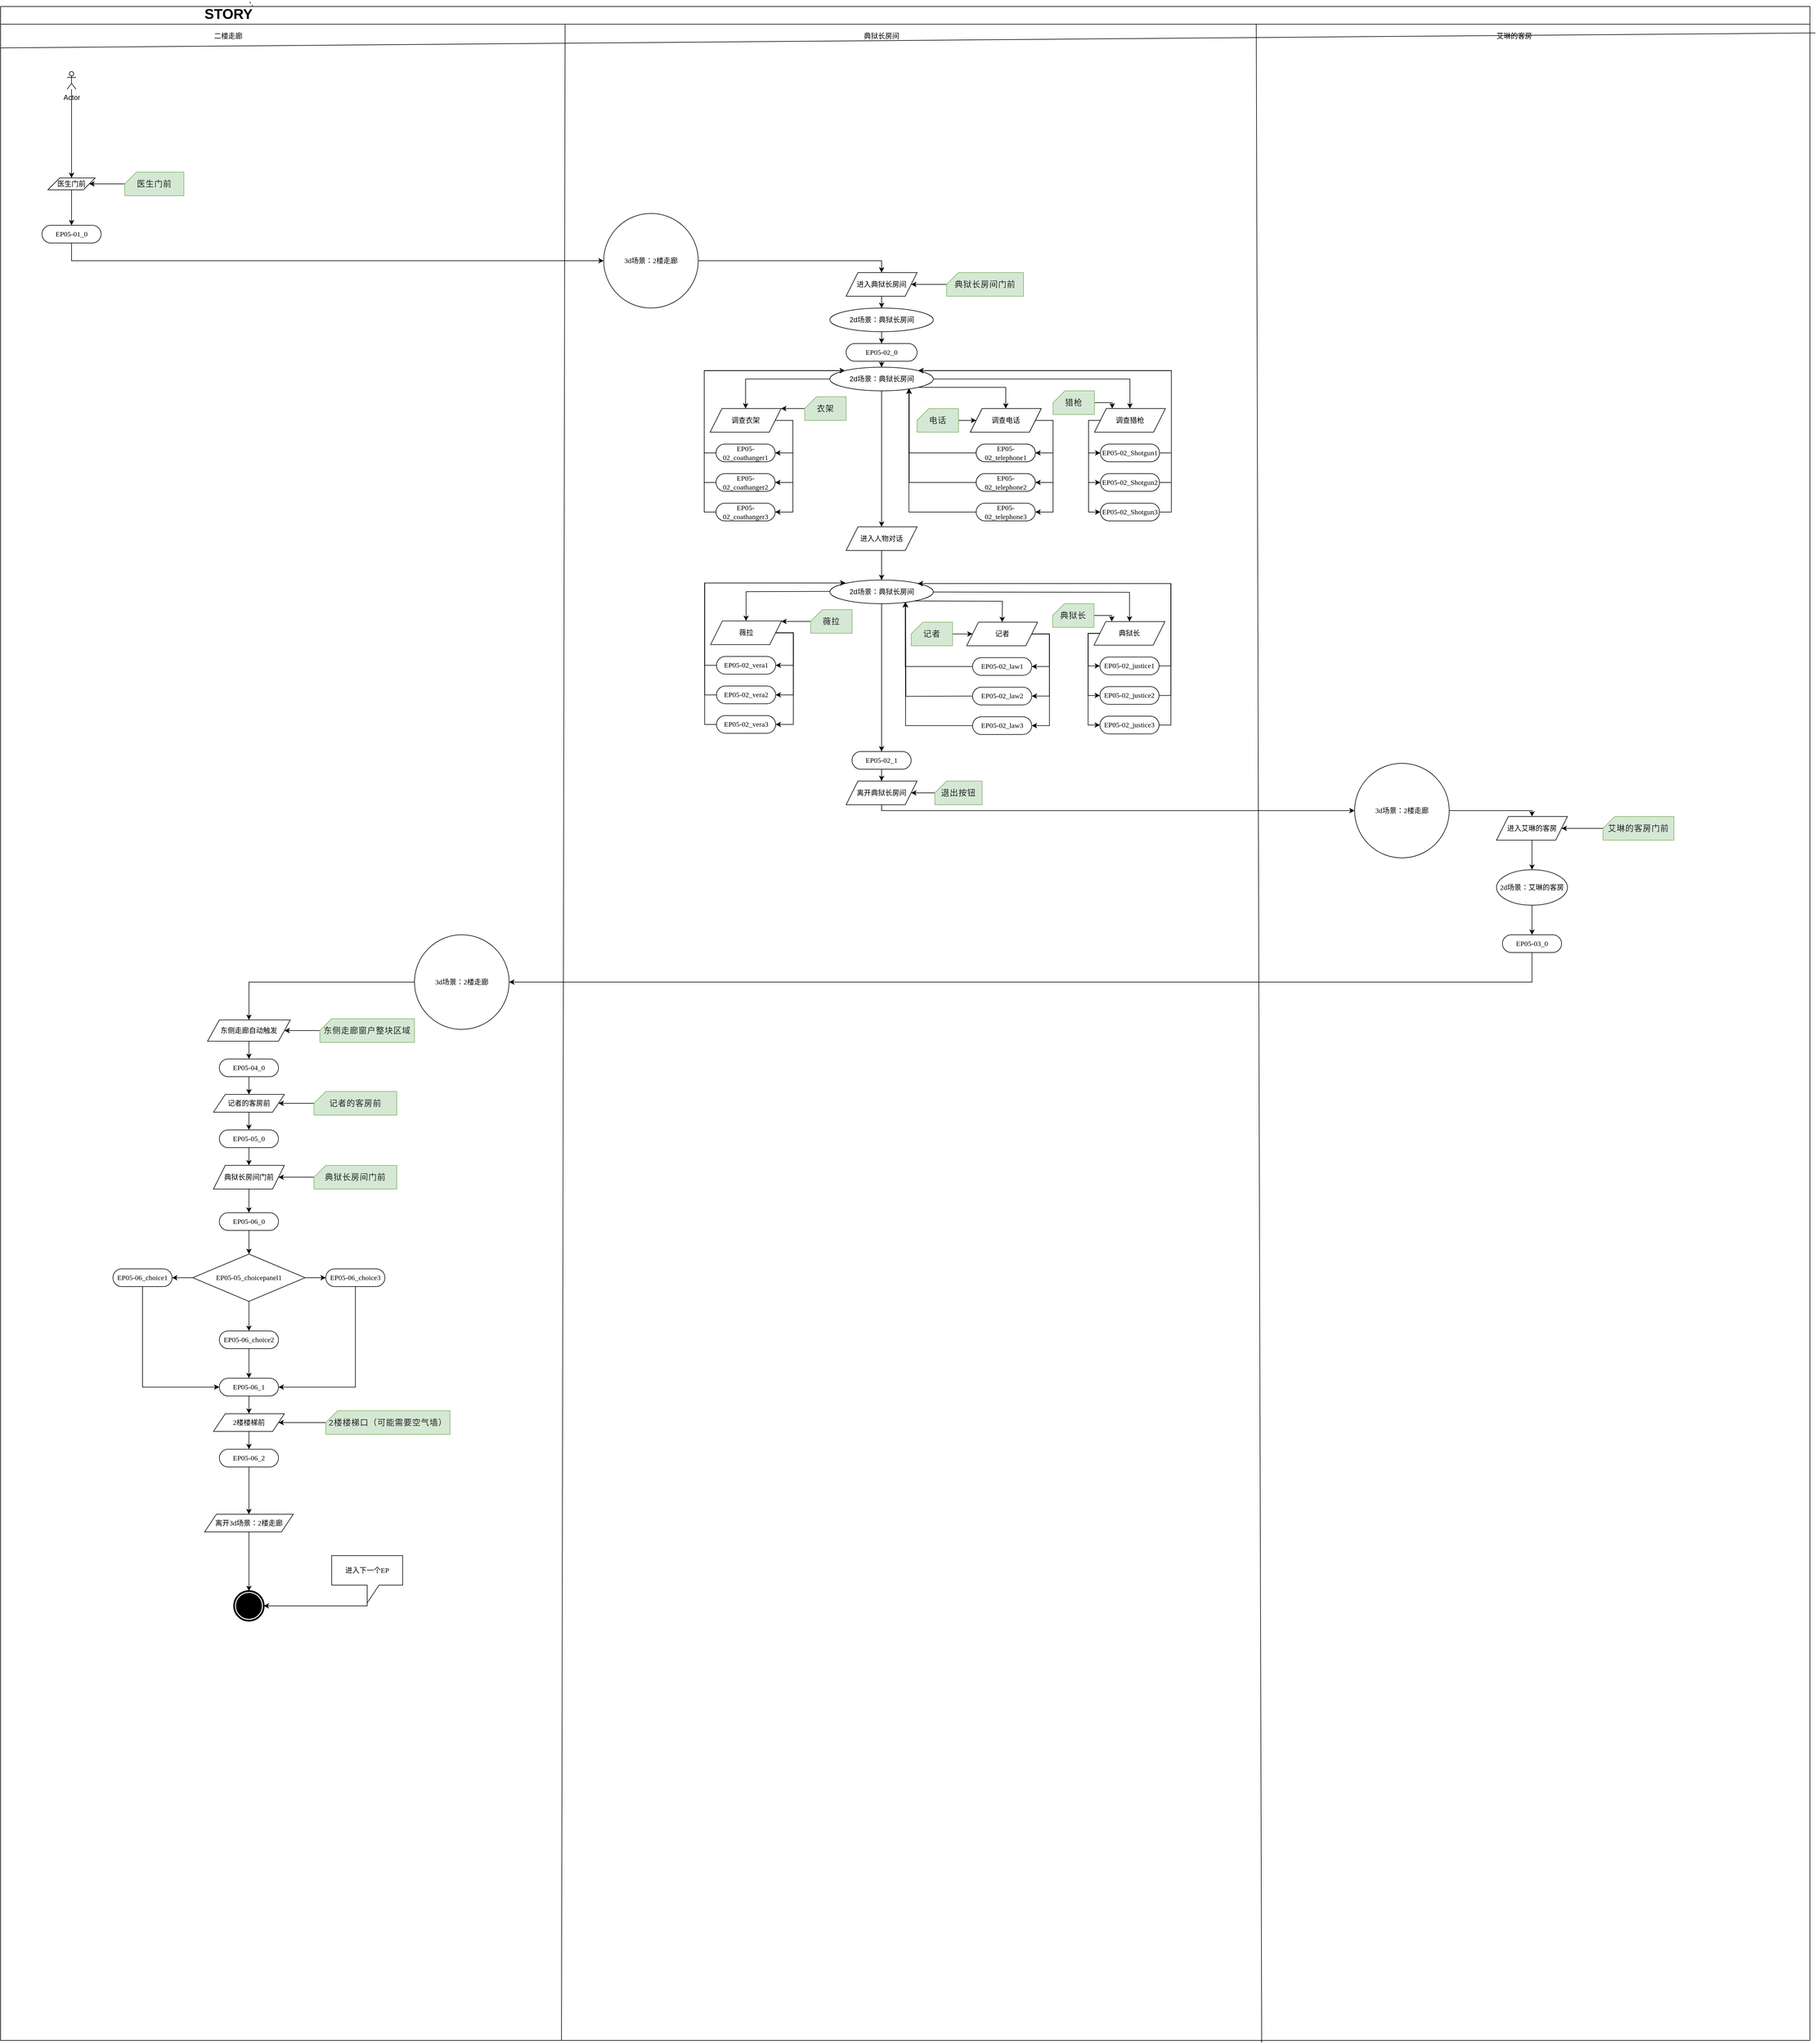 <mxfile version="14.5.0" type="github">
  <diagram id="Zn5WJBOPdBaQIErQQMCe" name="Page-1">
    <mxGraphModel dx="2272" dy="2156" grid="1" gridSize="10" guides="1" tooltips="1" connect="1" arrows="1" fold="1" page="1" pageScale="1" pageWidth="827" pageHeight="1169" math="0" shadow="0">
      <root>
        <mxCell id="0" />
        <mxCell id="1" parent="0" />
        <mxCell id="elaPlwufUbfxa7BBgDb5-1" value="" style="rounded=0;whiteSpace=wrap;html=1;" vertex="1" parent="1">
          <mxGeometry x="20" y="10" width="3060" height="3440" as="geometry" />
        </mxCell>
        <mxCell id="elaPlwufUbfxa7BBgDb5-2" value="" style="rounded=0;whiteSpace=wrap;html=1;" vertex="1" parent="1">
          <mxGeometry x="20" y="10" width="3060" height="30" as="geometry" />
        </mxCell>
        <mxCell id="elaPlwufUbfxa7BBgDb5-3" value="STORY" style="text;strokeColor=none;fillColor=none;html=1;fontSize=24;fontStyle=1;verticalAlign=middle;align=center;" vertex="1" parent="1">
          <mxGeometry x="310" y="5" width="190" height="35" as="geometry" />
        </mxCell>
        <mxCell id="elaPlwufUbfxa7BBgDb5-4" value="" style="endArrow=none;dashed=1;html=1;" edge="1" parent="1" source="elaPlwufUbfxa7BBgDb5-1">
          <mxGeometry width="50" height="50" relative="1" as="geometry">
            <mxPoint x="390" y="50" as="sourcePoint" />
            <mxPoint x="440" as="targetPoint" />
          </mxGeometry>
        </mxCell>
        <mxCell id="elaPlwufUbfxa7BBgDb5-8" value="" style="endArrow=none;html=1;entryX=1.003;entryY=0.013;entryDx=0;entryDy=0;entryPerimeter=0;" edge="1" parent="1" target="elaPlwufUbfxa7BBgDb5-1">
          <mxGeometry width="50" height="50" relative="1" as="geometry">
            <mxPoint x="20" y="80" as="sourcePoint" />
            <mxPoint x="802" y="80" as="targetPoint" />
          </mxGeometry>
        </mxCell>
        <mxCell id="elaPlwufUbfxa7BBgDb5-9" value="" style="endArrow=none;html=1;entryX=0.312;entryY=1.029;entryDx=0;entryDy=0;entryPerimeter=0;exitX=0.31;exitY=1;exitDx=0;exitDy=0;exitPerimeter=0;" edge="1" parent="1" source="elaPlwufUbfxa7BBgDb5-1" target="elaPlwufUbfxa7BBgDb5-2">
          <mxGeometry width="50" height="50" relative="1" as="geometry">
            <mxPoint x="164" y="80" as="sourcePoint" />
            <mxPoint x="158" y="43" as="targetPoint" />
          </mxGeometry>
        </mxCell>
        <mxCell id="elaPlwufUbfxa7BBgDb5-10" value="" style="endArrow=none;html=1;entryX=0.694;entryY=1.007;entryDx=0;entryDy=0;entryPerimeter=0;exitX=0.697;exitY=1.001;exitDx=0;exitDy=0;exitPerimeter=0;" edge="1" parent="1" source="elaPlwufUbfxa7BBgDb5-1" target="elaPlwufUbfxa7BBgDb5-2">
          <mxGeometry width="50" height="50" relative="1" as="geometry">
            <mxPoint x="561" y="1250" as="sourcePoint" />
            <mxPoint x="543" y="50" as="targetPoint" />
          </mxGeometry>
        </mxCell>
        <mxCell id="elaPlwufUbfxa7BBgDb5-11" value="二楼走廊" style="text;html=1;strokeColor=none;fillColor=none;align=center;verticalAlign=middle;whiteSpace=wrap;rounded=0;" vertex="1" parent="1">
          <mxGeometry x="345" y="40" width="120" height="40" as="geometry" />
        </mxCell>
        <mxCell id="elaPlwufUbfxa7BBgDb5-23" value="" style="edgeStyle=orthogonalEdgeStyle;rounded=0;orthogonalLoop=1;jettySize=auto;html=1;entryX=0.5;entryY=0;entryDx=0;entryDy=0;" edge="1" parent="1" source="elaPlwufUbfxa7BBgDb5-13" target="elaPlwufUbfxa7BBgDb5-14">
          <mxGeometry relative="1" as="geometry" />
        </mxCell>
        <mxCell id="elaPlwufUbfxa7BBgDb5-13" value="Actor" style="shape=umlActor;verticalLabelPosition=bottom;verticalAlign=top;html=1;outlineConnect=0;" vertex="1" parent="1">
          <mxGeometry x="132.5" y="120" width="15" height="30" as="geometry" />
        </mxCell>
        <mxCell id="elaPlwufUbfxa7BBgDb5-14" value="医生门前" style="shape=parallelogram;perimeter=parallelogramPerimeter;whiteSpace=wrap;html=1;fixedSize=1;" vertex="1" parent="1">
          <mxGeometry x="100" y="300" width="80" height="20" as="geometry" />
        </mxCell>
        <mxCell id="elaPlwufUbfxa7BBgDb5-43" value="" style="edgeStyle=orthogonalEdgeStyle;rounded=0;orthogonalLoop=1;jettySize=auto;html=1;entryX=0;entryY=0.5;entryDx=0;entryDy=0;" edge="1" parent="1" source="elaPlwufUbfxa7BBgDb5-22" target="elaPlwufUbfxa7BBgDb5-307">
          <mxGeometry relative="1" as="geometry">
            <Array as="points">
              <mxPoint x="140" y="440" />
            </Array>
          </mxGeometry>
        </mxCell>
        <mxCell id="elaPlwufUbfxa7BBgDb5-22" value="EP05-01_0" style="rounded=1;whiteSpace=wrap;html=1;shadow=0;comic=0;labelBackgroundColor=none;strokeWidth=1;fontFamily=Verdana;fontSize=12;align=center;arcSize=50;" vertex="1" parent="1">
          <mxGeometry x="90" y="380" width="100" height="30" as="geometry" />
        </mxCell>
        <mxCell id="elaPlwufUbfxa7BBgDb5-25" value="" style="endArrow=classic;html=1;exitX=0.5;exitY=1;exitDx=0;exitDy=0;entryX=0.5;entryY=0;entryDx=0;entryDy=0;" edge="1" parent="1" source="elaPlwufUbfxa7BBgDb5-14" target="elaPlwufUbfxa7BBgDb5-22">
          <mxGeometry width="50" height="50" relative="1" as="geometry">
            <mxPoint x="53.291" y="201.18" as="sourcePoint" />
            <mxPoint x="210" y="200" as="targetPoint" />
          </mxGeometry>
        </mxCell>
        <mxCell id="elaPlwufUbfxa7BBgDb5-51" value="" style="edgeStyle=orthogonalEdgeStyle;rounded=0;orthogonalLoop=1;jettySize=auto;html=1;entryX=0.5;entryY=0;entryDx=0;entryDy=0;" edge="1" parent="1" source="elaPlwufUbfxa7BBgDb5-42" target="elaPlwufUbfxa7BBgDb5-58">
          <mxGeometry relative="1" as="geometry">
            <mxPoint x="1510" y="620" as="targetPoint" />
          </mxGeometry>
        </mxCell>
        <mxCell id="elaPlwufUbfxa7BBgDb5-42" value="EP05-02_0" style="whiteSpace=wrap;html=1;rounded=1;shadow=0;fontFamily=Verdana;strokeWidth=1;arcSize=50;comic=0;" vertex="1" parent="1">
          <mxGeometry x="1450" y="580" width="120" height="30" as="geometry" />
        </mxCell>
        <mxCell id="elaPlwufUbfxa7BBgDb5-46" value="典狱长房间" style="text;html=1;strokeColor=none;fillColor=none;align=center;verticalAlign=middle;whiteSpace=wrap;rounded=0;" vertex="1" parent="1">
          <mxGeometry x="1472" y="50" width="76" height="20" as="geometry" />
        </mxCell>
        <mxCell id="elaPlwufUbfxa7BBgDb5-47" value="艾琳的客房" style="text;html=1;strokeColor=none;fillColor=none;align=center;verticalAlign=middle;whiteSpace=wrap;rounded=0;" vertex="1" parent="1">
          <mxGeometry x="2530" y="50" width="100" height="20" as="geometry" />
        </mxCell>
        <mxCell id="elaPlwufUbfxa7BBgDb5-48" value="进入典狱长房间" style="shape=parallelogram;perimeter=parallelogramPerimeter;whiteSpace=wrap;html=1;fixedSize=1;" vertex="1" parent="1">
          <mxGeometry x="1450" y="460" width="120" height="40" as="geometry" />
        </mxCell>
        <mxCell id="elaPlwufUbfxa7BBgDb5-57" value="" style="endArrow=classic;html=1;exitX=0.5;exitY=1;exitDx=0;exitDy=0;entryX=0.5;entryY=0;entryDx=0;entryDy=0;" edge="1" parent="1" source="elaPlwufUbfxa7BBgDb5-48" target="elaPlwufUbfxa7BBgDb5-328">
          <mxGeometry width="50" height="50" relative="1" as="geometry">
            <mxPoint x="1930" y="780" as="sourcePoint" />
            <mxPoint x="1980" y="730" as="targetPoint" />
          </mxGeometry>
        </mxCell>
        <mxCell id="elaPlwufUbfxa7BBgDb5-84" style="edgeStyle=orthogonalEdgeStyle;rounded=0;orthogonalLoop=1;jettySize=auto;html=1;exitX=0;exitY=0.5;exitDx=0;exitDy=0;fontFamily=Verdana;" edge="1" parent="1" source="elaPlwufUbfxa7BBgDb5-58" target="elaPlwufUbfxa7BBgDb5-81">
          <mxGeometry relative="1" as="geometry" />
        </mxCell>
        <mxCell id="elaPlwufUbfxa7BBgDb5-85" style="edgeStyle=orthogonalEdgeStyle;rounded=0;orthogonalLoop=1;jettySize=auto;html=1;exitX=1;exitY=1;exitDx=0;exitDy=0;fontFamily=Verdana;" edge="1" parent="1" source="elaPlwufUbfxa7BBgDb5-58" target="elaPlwufUbfxa7BBgDb5-82">
          <mxGeometry relative="1" as="geometry" />
        </mxCell>
        <mxCell id="elaPlwufUbfxa7BBgDb5-86" style="edgeStyle=orthogonalEdgeStyle;rounded=0;orthogonalLoop=1;jettySize=auto;html=1;exitX=1;exitY=0.5;exitDx=0;exitDy=0;fontFamily=Verdana;" edge="1" parent="1" source="elaPlwufUbfxa7BBgDb5-58" target="elaPlwufUbfxa7BBgDb5-83">
          <mxGeometry relative="1" as="geometry" />
        </mxCell>
        <mxCell id="elaPlwufUbfxa7BBgDb5-120" value="" style="edgeStyle=orthogonalEdgeStyle;rounded=0;orthogonalLoop=1;jettySize=auto;html=1;fontFamily=Verdana;entryX=0.5;entryY=0;entryDx=0;entryDy=0;" edge="1" parent="1" source="elaPlwufUbfxa7BBgDb5-58" target="elaPlwufUbfxa7BBgDb5-121">
          <mxGeometry relative="1" as="geometry" />
        </mxCell>
        <mxCell id="elaPlwufUbfxa7BBgDb5-58" value="2d场景：典狱长房间" style="ellipse;whiteSpace=wrap;html=1;" vertex="1" parent="1">
          <mxGeometry x="1422.5" y="620" width="175" height="40" as="geometry" />
        </mxCell>
        <mxCell id="elaPlwufUbfxa7BBgDb5-91" style="edgeStyle=orthogonalEdgeStyle;rounded=0;orthogonalLoop=1;jettySize=auto;html=1;exitX=1;exitY=0.5;exitDx=0;exitDy=0;entryX=1;entryY=0.5;entryDx=0;entryDy=0;fontFamily=Verdana;" edge="1" parent="1" source="elaPlwufUbfxa7BBgDb5-81" target="elaPlwufUbfxa7BBgDb5-90">
          <mxGeometry relative="1" as="geometry">
            <Array as="points">
              <mxPoint x="1360" y="710" />
              <mxPoint x="1360" y="765" />
            </Array>
          </mxGeometry>
        </mxCell>
        <mxCell id="elaPlwufUbfxa7BBgDb5-92" style="edgeStyle=orthogonalEdgeStyle;rounded=0;orthogonalLoop=1;jettySize=auto;html=1;exitX=1;exitY=0.5;exitDx=0;exitDy=0;entryX=1;entryY=0.5;entryDx=0;entryDy=0;fontFamily=Verdana;" edge="1" parent="1" source="elaPlwufUbfxa7BBgDb5-81" target="elaPlwufUbfxa7BBgDb5-89">
          <mxGeometry relative="1" as="geometry">
            <Array as="points">
              <mxPoint x="1360" y="710" />
              <mxPoint x="1360" y="815" />
            </Array>
          </mxGeometry>
        </mxCell>
        <mxCell id="elaPlwufUbfxa7BBgDb5-93" style="edgeStyle=orthogonalEdgeStyle;rounded=0;orthogonalLoop=1;jettySize=auto;html=1;exitX=1;exitY=0.5;exitDx=0;exitDy=0;entryX=1;entryY=0.5;entryDx=0;entryDy=0;fontFamily=Verdana;" edge="1" parent="1" source="elaPlwufUbfxa7BBgDb5-81" target="elaPlwufUbfxa7BBgDb5-87">
          <mxGeometry relative="1" as="geometry">
            <Array as="points">
              <mxPoint x="1360" y="710" />
              <mxPoint x="1360" y="865" />
            </Array>
          </mxGeometry>
        </mxCell>
        <mxCell id="elaPlwufUbfxa7BBgDb5-81" value="调查衣架" style="shape=parallelogram;perimeter=parallelogramPerimeter;whiteSpace=wrap;html=1;fixedSize=1;rounded=0;shadow=0;comic=0;strokeWidth=1;fontFamily=Verdana;" vertex="1" parent="1">
          <mxGeometry x="1220" y="690" width="120" height="40" as="geometry" />
        </mxCell>
        <mxCell id="elaPlwufUbfxa7BBgDb5-103" style="edgeStyle=orthogonalEdgeStyle;rounded=0;orthogonalLoop=1;jettySize=auto;html=1;exitX=1;exitY=0.5;exitDx=0;exitDy=0;entryX=1;entryY=0.5;entryDx=0;entryDy=0;fontFamily=Verdana;" edge="1" parent="1" source="elaPlwufUbfxa7BBgDb5-82" target="elaPlwufUbfxa7BBgDb5-99">
          <mxGeometry relative="1" as="geometry">
            <Array as="points">
              <mxPoint x="1800" y="710" />
              <mxPoint x="1800" y="765" />
            </Array>
          </mxGeometry>
        </mxCell>
        <mxCell id="elaPlwufUbfxa7BBgDb5-104" style="edgeStyle=orthogonalEdgeStyle;rounded=0;orthogonalLoop=1;jettySize=auto;html=1;exitX=1;exitY=0.5;exitDx=0;exitDy=0;entryX=1;entryY=0.5;entryDx=0;entryDy=0;fontFamily=Verdana;" edge="1" parent="1" source="elaPlwufUbfxa7BBgDb5-82" target="elaPlwufUbfxa7BBgDb5-98">
          <mxGeometry relative="1" as="geometry">
            <Array as="points">
              <mxPoint x="1800" y="710" />
              <mxPoint x="1800" y="815" />
            </Array>
          </mxGeometry>
        </mxCell>
        <mxCell id="elaPlwufUbfxa7BBgDb5-105" style="edgeStyle=orthogonalEdgeStyle;rounded=0;orthogonalLoop=1;jettySize=auto;html=1;exitX=1;exitY=0.5;exitDx=0;exitDy=0;entryX=1;entryY=0.5;entryDx=0;entryDy=0;fontFamily=Verdana;" edge="1" parent="1" source="elaPlwufUbfxa7BBgDb5-82" target="elaPlwufUbfxa7BBgDb5-97">
          <mxGeometry relative="1" as="geometry">
            <Array as="points">
              <mxPoint x="1800" y="710" />
              <mxPoint x="1800" y="865" />
            </Array>
          </mxGeometry>
        </mxCell>
        <mxCell id="elaPlwufUbfxa7BBgDb5-82" value="调查电话" style="shape=parallelogram;perimeter=parallelogramPerimeter;whiteSpace=wrap;html=1;fixedSize=1;rounded=0;shadow=0;comic=0;strokeWidth=1;fontFamily=Verdana;" vertex="1" parent="1">
          <mxGeometry x="1660" y="690" width="120" height="40" as="geometry" />
        </mxCell>
        <mxCell id="elaPlwufUbfxa7BBgDb5-109" style="edgeStyle=orthogonalEdgeStyle;rounded=0;orthogonalLoop=1;jettySize=auto;html=1;exitX=0;exitY=0.5;exitDx=0;exitDy=0;entryX=0;entryY=0.5;entryDx=0;entryDy=0;fontFamily=Verdana;" edge="1" parent="1" source="elaPlwufUbfxa7BBgDb5-83" target="elaPlwufUbfxa7BBgDb5-102">
          <mxGeometry relative="1" as="geometry">
            <Array as="points">
              <mxPoint x="1860" y="710" />
              <mxPoint x="1860" y="765" />
            </Array>
          </mxGeometry>
        </mxCell>
        <mxCell id="elaPlwufUbfxa7BBgDb5-110" style="edgeStyle=orthogonalEdgeStyle;rounded=0;orthogonalLoop=1;jettySize=auto;html=1;exitX=0;exitY=0.5;exitDx=0;exitDy=0;entryX=0;entryY=0.5;entryDx=0;entryDy=0;fontFamily=Verdana;" edge="1" parent="1" source="elaPlwufUbfxa7BBgDb5-83" target="elaPlwufUbfxa7BBgDb5-101">
          <mxGeometry relative="1" as="geometry">
            <Array as="points">
              <mxPoint x="1860" y="710" />
              <mxPoint x="1860" y="815" />
            </Array>
          </mxGeometry>
        </mxCell>
        <mxCell id="elaPlwufUbfxa7BBgDb5-111" style="edgeStyle=orthogonalEdgeStyle;rounded=0;orthogonalLoop=1;jettySize=auto;html=1;exitX=0;exitY=0.5;exitDx=0;exitDy=0;entryX=0;entryY=0.5;entryDx=0;entryDy=0;fontFamily=Verdana;" edge="1" parent="1" source="elaPlwufUbfxa7BBgDb5-83" target="elaPlwufUbfxa7BBgDb5-100">
          <mxGeometry relative="1" as="geometry">
            <Array as="points">
              <mxPoint x="1860" y="710" />
              <mxPoint x="1860" y="865" />
            </Array>
          </mxGeometry>
        </mxCell>
        <mxCell id="elaPlwufUbfxa7BBgDb5-83" value="调查猎枪" style="shape=parallelogram;perimeter=parallelogramPerimeter;whiteSpace=wrap;html=1;fixedSize=1;rounded=0;shadow=0;comic=0;strokeWidth=1;fontFamily=Verdana;" vertex="1" parent="1">
          <mxGeometry x="1870" y="690" width="120" height="40" as="geometry" />
        </mxCell>
        <mxCell id="elaPlwufUbfxa7BBgDb5-96" style="edgeStyle=orthogonalEdgeStyle;rounded=0;orthogonalLoop=1;jettySize=auto;html=1;exitX=0;exitY=0.5;exitDx=0;exitDy=0;entryX=0;entryY=0;entryDx=0;entryDy=0;fontFamily=Verdana;" edge="1" parent="1" source="elaPlwufUbfxa7BBgDb5-87" target="elaPlwufUbfxa7BBgDb5-58">
          <mxGeometry relative="1" as="geometry">
            <Array as="points">
              <mxPoint x="1210" y="865" />
              <mxPoint x="1210" y="626" />
            </Array>
          </mxGeometry>
        </mxCell>
        <mxCell id="elaPlwufUbfxa7BBgDb5-87" value="EP05-02_coathanger3" style="rounded=1;whiteSpace=wrap;html=1;shadow=0;comic=0;labelBackgroundColor=none;strokeWidth=1;fontFamily=Verdana;fontSize=12;align=center;arcSize=50;" vertex="1" parent="1">
          <mxGeometry x="1230" y="850" width="100" height="30" as="geometry" />
        </mxCell>
        <mxCell id="elaPlwufUbfxa7BBgDb5-95" style="edgeStyle=orthogonalEdgeStyle;rounded=0;orthogonalLoop=1;jettySize=auto;html=1;exitX=0;exitY=0.5;exitDx=0;exitDy=0;entryX=0;entryY=0;entryDx=0;entryDy=0;fontFamily=Verdana;" edge="1" parent="1" source="elaPlwufUbfxa7BBgDb5-89" target="elaPlwufUbfxa7BBgDb5-58">
          <mxGeometry relative="1" as="geometry">
            <Array as="points">
              <mxPoint x="1210" y="815" />
              <mxPoint x="1210" y="626" />
            </Array>
          </mxGeometry>
        </mxCell>
        <mxCell id="elaPlwufUbfxa7BBgDb5-89" value="EP05-02_coathanger2" style="rounded=1;whiteSpace=wrap;html=1;shadow=0;comic=0;labelBackgroundColor=none;strokeWidth=1;fontFamily=Verdana;fontSize=12;align=center;arcSize=50;" vertex="1" parent="1">
          <mxGeometry x="1230" y="800" width="100" height="30" as="geometry" />
        </mxCell>
        <mxCell id="elaPlwufUbfxa7BBgDb5-94" style="edgeStyle=orthogonalEdgeStyle;rounded=0;orthogonalLoop=1;jettySize=auto;html=1;exitX=0;exitY=0.5;exitDx=0;exitDy=0;entryX=0;entryY=0;entryDx=0;entryDy=0;fontFamily=Verdana;" edge="1" parent="1" source="elaPlwufUbfxa7BBgDb5-90" target="elaPlwufUbfxa7BBgDb5-58">
          <mxGeometry relative="1" as="geometry">
            <Array as="points">
              <mxPoint x="1210" y="765" />
              <mxPoint x="1210" y="626" />
            </Array>
          </mxGeometry>
        </mxCell>
        <mxCell id="elaPlwufUbfxa7BBgDb5-90" value="EP05-02_coathanger1" style="rounded=1;whiteSpace=wrap;html=1;shadow=0;comic=0;labelBackgroundColor=none;strokeWidth=1;fontFamily=Verdana;fontSize=12;align=center;arcSize=50;" vertex="1" parent="1">
          <mxGeometry x="1230" y="750" width="100" height="30" as="geometry" />
        </mxCell>
        <mxCell id="elaPlwufUbfxa7BBgDb5-108" style="edgeStyle=orthogonalEdgeStyle;rounded=0;orthogonalLoop=1;jettySize=auto;html=1;exitX=0;exitY=0.5;exitDx=0;exitDy=0;entryX=0.764;entryY=0.9;entryDx=0;entryDy=0;entryPerimeter=0;fontFamily=Verdana;" edge="1" parent="1" source="elaPlwufUbfxa7BBgDb5-97" target="elaPlwufUbfxa7BBgDb5-58">
          <mxGeometry relative="1" as="geometry" />
        </mxCell>
        <mxCell id="elaPlwufUbfxa7BBgDb5-97" value="EP05-02_telephone3" style="rounded=1;whiteSpace=wrap;html=1;shadow=0;comic=0;labelBackgroundColor=none;strokeWidth=1;fontFamily=Verdana;fontSize=12;align=center;arcSize=50;" vertex="1" parent="1">
          <mxGeometry x="1670" y="850" width="100" height="30" as="geometry" />
        </mxCell>
        <mxCell id="elaPlwufUbfxa7BBgDb5-107" style="edgeStyle=orthogonalEdgeStyle;rounded=0;orthogonalLoop=1;jettySize=auto;html=1;exitX=0;exitY=0.5;exitDx=0;exitDy=0;entryX=0.767;entryY=0.9;entryDx=0;entryDy=0;entryPerimeter=0;fontFamily=Verdana;" edge="1" parent="1" source="elaPlwufUbfxa7BBgDb5-98" target="elaPlwufUbfxa7BBgDb5-58">
          <mxGeometry relative="1" as="geometry" />
        </mxCell>
        <mxCell id="elaPlwufUbfxa7BBgDb5-98" value="EP05-02_telephone2" style="rounded=1;whiteSpace=wrap;html=1;shadow=0;comic=0;labelBackgroundColor=none;strokeWidth=1;fontFamily=Verdana;fontSize=12;align=center;arcSize=50;" vertex="1" parent="1">
          <mxGeometry x="1670" y="800" width="100" height="30" as="geometry" />
        </mxCell>
        <mxCell id="elaPlwufUbfxa7BBgDb5-106" style="edgeStyle=orthogonalEdgeStyle;rounded=0;orthogonalLoop=1;jettySize=auto;html=1;exitX=0;exitY=0.5;exitDx=0;exitDy=0;entryX=0.764;entryY=0.9;entryDx=0;entryDy=0;entryPerimeter=0;fontFamily=Verdana;" edge="1" parent="1" source="elaPlwufUbfxa7BBgDb5-99" target="elaPlwufUbfxa7BBgDb5-58">
          <mxGeometry relative="1" as="geometry">
            <Array as="points">
              <mxPoint x="1556" y="765" />
            </Array>
          </mxGeometry>
        </mxCell>
        <mxCell id="elaPlwufUbfxa7BBgDb5-99" value="EP05-02_telephone1" style="rounded=1;whiteSpace=wrap;html=1;shadow=0;comic=0;labelBackgroundColor=none;strokeWidth=1;fontFamily=Verdana;fontSize=12;align=center;arcSize=50;" vertex="1" parent="1">
          <mxGeometry x="1670" y="750" width="100" height="30" as="geometry" />
        </mxCell>
        <mxCell id="elaPlwufUbfxa7BBgDb5-116" style="edgeStyle=orthogonalEdgeStyle;rounded=0;orthogonalLoop=1;jettySize=auto;html=1;exitX=1;exitY=0.5;exitDx=0;exitDy=0;entryX=1;entryY=0;entryDx=0;entryDy=0;fontFamily=Verdana;" edge="1" parent="1" source="elaPlwufUbfxa7BBgDb5-100" target="elaPlwufUbfxa7BBgDb5-58">
          <mxGeometry relative="1" as="geometry">
            <Array as="points">
              <mxPoint x="2000" y="865" />
              <mxPoint x="2000" y="626" />
            </Array>
          </mxGeometry>
        </mxCell>
        <mxCell id="elaPlwufUbfxa7BBgDb5-100" value="EP05-02_Shotgun3" style="rounded=1;whiteSpace=wrap;html=1;shadow=0;comic=0;labelBackgroundColor=none;strokeWidth=1;fontFamily=Verdana;fontSize=12;align=center;arcSize=50;" vertex="1" parent="1">
          <mxGeometry x="1880" y="850" width="100" height="30" as="geometry" />
        </mxCell>
        <mxCell id="elaPlwufUbfxa7BBgDb5-115" style="edgeStyle=orthogonalEdgeStyle;rounded=0;orthogonalLoop=1;jettySize=auto;html=1;exitX=1;exitY=0.5;exitDx=0;exitDy=0;fontFamily=Verdana;entryX=1;entryY=0;entryDx=0;entryDy=0;" edge="1" parent="1" source="elaPlwufUbfxa7BBgDb5-101" target="elaPlwufUbfxa7BBgDb5-58">
          <mxGeometry relative="1" as="geometry">
            <Array as="points">
              <mxPoint x="2000" y="815" />
              <mxPoint x="2000" y="626" />
            </Array>
          </mxGeometry>
        </mxCell>
        <mxCell id="elaPlwufUbfxa7BBgDb5-101" value="EP05-02_Shotgun2" style="rounded=1;whiteSpace=wrap;html=1;shadow=0;comic=0;labelBackgroundColor=none;strokeWidth=1;fontFamily=Verdana;fontSize=12;align=center;arcSize=50;" vertex="1" parent="1">
          <mxGeometry x="1880" y="800" width="100" height="30" as="geometry" />
        </mxCell>
        <mxCell id="elaPlwufUbfxa7BBgDb5-112" style="edgeStyle=orthogonalEdgeStyle;rounded=0;orthogonalLoop=1;jettySize=auto;html=1;exitX=1;exitY=0.5;exitDx=0;exitDy=0;entryX=1;entryY=0;entryDx=0;entryDy=0;fontFamily=Verdana;" edge="1" parent="1" source="elaPlwufUbfxa7BBgDb5-102" target="elaPlwufUbfxa7BBgDb5-58">
          <mxGeometry relative="1" as="geometry">
            <Array as="points">
              <mxPoint x="2000" y="765" />
              <mxPoint x="2000" y="626" />
            </Array>
          </mxGeometry>
        </mxCell>
        <mxCell id="elaPlwufUbfxa7BBgDb5-102" value="EP05-02_Shotgun1" style="rounded=1;whiteSpace=wrap;html=1;shadow=0;comic=0;labelBackgroundColor=none;strokeWidth=1;fontFamily=Verdana;fontSize=12;align=center;arcSize=50;" vertex="1" parent="1">
          <mxGeometry x="1880" y="750" width="100" height="30" as="geometry" />
        </mxCell>
        <mxCell id="elaPlwufUbfxa7BBgDb5-273" value="" style="edgeStyle=orthogonalEdgeStyle;rounded=0;orthogonalLoop=1;jettySize=auto;html=1;fontFamily=Verdana;" edge="1" parent="1" source="elaPlwufUbfxa7BBgDb5-119" target="elaPlwufUbfxa7BBgDb5-271">
          <mxGeometry relative="1" as="geometry" />
        </mxCell>
        <mxCell id="elaPlwufUbfxa7BBgDb5-119" value="2d场景：典狱长房间" style="ellipse;whiteSpace=wrap;html=1;" vertex="1" parent="1">
          <mxGeometry x="1422.5" y="980" width="175" height="40" as="geometry" />
        </mxCell>
        <mxCell id="elaPlwufUbfxa7BBgDb5-122" value="" style="edgeStyle=orthogonalEdgeStyle;rounded=0;orthogonalLoop=1;jettySize=auto;html=1;fontFamily=Verdana;" edge="1" parent="1" source="elaPlwufUbfxa7BBgDb5-121" target="elaPlwufUbfxa7BBgDb5-119">
          <mxGeometry relative="1" as="geometry" />
        </mxCell>
        <mxCell id="elaPlwufUbfxa7BBgDb5-121" value="进入人物对话" style="shape=parallelogram;perimeter=parallelogramPerimeter;whiteSpace=wrap;html=1;fixedSize=1;rounded=0;shadow=0;comic=0;strokeWidth=1;fontFamily=Verdana;" vertex="1" parent="1">
          <mxGeometry x="1450" y="890" width="120" height="40" as="geometry" />
        </mxCell>
        <mxCell id="elaPlwufUbfxa7BBgDb5-201" style="edgeStyle=orthogonalEdgeStyle;rounded=0;orthogonalLoop=1;jettySize=auto;html=1;exitX=0;exitY=0.5;exitDx=0;exitDy=0;fontFamily=Verdana;" edge="1" parent="1" target="elaPlwufUbfxa7BBgDb5-205">
          <mxGeometry relative="1" as="geometry">
            <mxPoint x="1423.27" y="999.21" as="sourcePoint" />
          </mxGeometry>
        </mxCell>
        <mxCell id="elaPlwufUbfxa7BBgDb5-202" style="edgeStyle=orthogonalEdgeStyle;rounded=0;orthogonalLoop=1;jettySize=auto;html=1;exitX=1;exitY=0.5;exitDx=0;exitDy=0;entryX=1;entryY=0.5;entryDx=0;entryDy=0;fontFamily=Verdana;" edge="1" parent="1" source="elaPlwufUbfxa7BBgDb5-205" target="elaPlwufUbfxa7BBgDb5-211">
          <mxGeometry relative="1" as="geometry">
            <Array as="points">
              <mxPoint x="1360.77" y="1069.21" />
              <mxPoint x="1360.77" y="1124.21" />
            </Array>
          </mxGeometry>
        </mxCell>
        <mxCell id="elaPlwufUbfxa7BBgDb5-203" style="edgeStyle=orthogonalEdgeStyle;rounded=0;orthogonalLoop=1;jettySize=auto;html=1;exitX=1;exitY=0.5;exitDx=0;exitDy=0;entryX=1;entryY=0.5;entryDx=0;entryDy=0;fontFamily=Verdana;" edge="1" parent="1" source="elaPlwufUbfxa7BBgDb5-205" target="elaPlwufUbfxa7BBgDb5-209">
          <mxGeometry relative="1" as="geometry">
            <Array as="points">
              <mxPoint x="1360.77" y="1069.21" />
              <mxPoint x="1360.77" y="1174.21" />
            </Array>
          </mxGeometry>
        </mxCell>
        <mxCell id="elaPlwufUbfxa7BBgDb5-204" style="edgeStyle=orthogonalEdgeStyle;rounded=0;orthogonalLoop=1;jettySize=auto;html=1;exitX=1;exitY=0.5;exitDx=0;exitDy=0;entryX=1;entryY=0.5;entryDx=0;entryDy=0;fontFamily=Verdana;" edge="1" parent="1" source="elaPlwufUbfxa7BBgDb5-205" target="elaPlwufUbfxa7BBgDb5-207">
          <mxGeometry relative="1" as="geometry">
            <Array as="points">
              <mxPoint x="1360.77" y="1069.21" />
              <mxPoint x="1360.77" y="1224.21" />
            </Array>
          </mxGeometry>
        </mxCell>
        <mxCell id="elaPlwufUbfxa7BBgDb5-205" value="薇拉" style="shape=parallelogram;perimeter=parallelogramPerimeter;whiteSpace=wrap;html=1;fixedSize=1;rounded=0;shadow=0;comic=0;strokeWidth=1;fontFamily=Verdana;" vertex="1" parent="1">
          <mxGeometry x="1220.77" y="1049.21" width="120" height="40" as="geometry" />
        </mxCell>
        <mxCell id="elaPlwufUbfxa7BBgDb5-206" style="edgeStyle=orthogonalEdgeStyle;rounded=0;orthogonalLoop=1;jettySize=auto;html=1;exitX=0;exitY=0.5;exitDx=0;exitDy=0;entryX=0;entryY=0;entryDx=0;entryDy=0;fontFamily=Verdana;" edge="1" parent="1" source="elaPlwufUbfxa7BBgDb5-207">
          <mxGeometry relative="1" as="geometry">
            <mxPoint x="1449.004" y="985.044" as="targetPoint" />
            <Array as="points">
              <mxPoint x="1210.77" y="1224.21" />
              <mxPoint x="1210.77" y="985.21" />
            </Array>
          </mxGeometry>
        </mxCell>
        <mxCell id="elaPlwufUbfxa7BBgDb5-207" value="EP05-02_vera3" style="rounded=1;whiteSpace=wrap;html=1;shadow=0;comic=0;labelBackgroundColor=none;strokeWidth=1;fontFamily=Verdana;fontSize=12;align=center;arcSize=50;" vertex="1" parent="1">
          <mxGeometry x="1230.77" y="1209.21" width="100" height="30" as="geometry" />
        </mxCell>
        <mxCell id="elaPlwufUbfxa7BBgDb5-208" style="edgeStyle=orthogonalEdgeStyle;rounded=0;orthogonalLoop=1;jettySize=auto;html=1;exitX=0;exitY=0.5;exitDx=0;exitDy=0;entryX=0;entryY=0;entryDx=0;entryDy=0;fontFamily=Verdana;" edge="1" parent="1" source="elaPlwufUbfxa7BBgDb5-209">
          <mxGeometry relative="1" as="geometry">
            <mxPoint x="1449.004" y="985.044" as="targetPoint" />
            <Array as="points">
              <mxPoint x="1210.77" y="1174.21" />
              <mxPoint x="1210.77" y="985.21" />
            </Array>
          </mxGeometry>
        </mxCell>
        <mxCell id="elaPlwufUbfxa7BBgDb5-209" value="EP05-02_vera2" style="rounded=1;whiteSpace=wrap;html=1;shadow=0;comic=0;labelBackgroundColor=none;strokeWidth=1;fontFamily=Verdana;fontSize=12;align=center;arcSize=50;" vertex="1" parent="1">
          <mxGeometry x="1230.77" y="1159.21" width="100" height="30" as="geometry" />
        </mxCell>
        <mxCell id="elaPlwufUbfxa7BBgDb5-210" style="edgeStyle=orthogonalEdgeStyle;rounded=0;orthogonalLoop=1;jettySize=auto;html=1;exitX=0;exitY=0.5;exitDx=0;exitDy=0;entryX=0;entryY=0;entryDx=0;entryDy=0;fontFamily=Verdana;" edge="1" parent="1" source="elaPlwufUbfxa7BBgDb5-211">
          <mxGeometry relative="1" as="geometry">
            <mxPoint x="1449.004" y="985.044" as="targetPoint" />
            <Array as="points">
              <mxPoint x="1210.77" y="1124.21" />
              <mxPoint x="1210.77" y="985.21" />
            </Array>
          </mxGeometry>
        </mxCell>
        <mxCell id="elaPlwufUbfxa7BBgDb5-211" value="EP05-02_vera1" style="rounded=1;whiteSpace=wrap;html=1;shadow=0;comic=0;labelBackgroundColor=none;strokeWidth=1;fontFamily=Verdana;fontSize=12;align=center;arcSize=50;" vertex="1" parent="1">
          <mxGeometry x="1230.77" y="1109.21" width="100" height="30" as="geometry" />
        </mxCell>
        <mxCell id="elaPlwufUbfxa7BBgDb5-224" value="调查电话" style="shape=parallelogram;perimeter=parallelogramPerimeter;whiteSpace=wrap;html=1;fixedSize=1;rounded=0;shadow=0;comic=0;strokeWidth=1;fontFamily=Verdana;" vertex="1" parent="1">
          <mxGeometry x="1660" y="690" width="120" height="40" as="geometry" />
        </mxCell>
        <mxCell id="elaPlwufUbfxa7BBgDb5-225" value="EP05-02_telephone1" style="rounded=1;whiteSpace=wrap;html=1;shadow=0;comic=0;labelBackgroundColor=none;strokeWidth=1;fontFamily=Verdana;fontSize=12;align=center;arcSize=50;" vertex="1" parent="1">
          <mxGeometry x="1670" y="750" width="100" height="30" as="geometry" />
        </mxCell>
        <mxCell id="elaPlwufUbfxa7BBgDb5-226" value="EP05-02_telephone2" style="rounded=1;whiteSpace=wrap;html=1;shadow=0;comic=0;labelBackgroundColor=none;strokeWidth=1;fontFamily=Verdana;fontSize=12;align=center;arcSize=50;" vertex="1" parent="1">
          <mxGeometry x="1670" y="800" width="100" height="30" as="geometry" />
        </mxCell>
        <mxCell id="elaPlwufUbfxa7BBgDb5-237" style="edgeStyle=orthogonalEdgeStyle;rounded=0;orthogonalLoop=1;jettySize=auto;html=1;exitX=1;exitY=1;exitDx=0;exitDy=0;fontFamily=Verdana;" edge="1" parent="1">
          <mxGeometry relative="1" as="geometry">
            <mxPoint x="1565.605" y="1015.381" as="sourcePoint" />
            <mxPoint x="1713.86" y="1051.21" as="targetPoint" />
          </mxGeometry>
        </mxCell>
        <mxCell id="elaPlwufUbfxa7BBgDb5-238" style="edgeStyle=orthogonalEdgeStyle;rounded=0;orthogonalLoop=1;jettySize=auto;html=1;exitX=1;exitY=0.5;exitDx=0;exitDy=0;entryX=1;entryY=0.5;entryDx=0;entryDy=0;fontFamily=Verdana;" edge="1" parent="1">
          <mxGeometry relative="1" as="geometry">
            <mxPoint x="1763.86" y="1071.21" as="sourcePoint" />
            <mxPoint x="1763.86" y="1126.21" as="targetPoint" />
            <Array as="points">
              <mxPoint x="1793.86" y="1071.21" />
              <mxPoint x="1793.86" y="1126.21" />
            </Array>
          </mxGeometry>
        </mxCell>
        <mxCell id="elaPlwufUbfxa7BBgDb5-239" style="edgeStyle=orthogonalEdgeStyle;rounded=0;orthogonalLoop=1;jettySize=auto;html=1;exitX=1;exitY=0.5;exitDx=0;exitDy=0;entryX=1;entryY=0.5;entryDx=0;entryDy=0;fontFamily=Verdana;" edge="1" parent="1">
          <mxGeometry relative="1" as="geometry">
            <mxPoint x="1763.86" y="1071.21" as="sourcePoint" />
            <mxPoint x="1763.86" y="1176.21" as="targetPoint" />
            <Array as="points">
              <mxPoint x="1793.86" y="1071.21" />
              <mxPoint x="1793.86" y="1176.21" />
            </Array>
          </mxGeometry>
        </mxCell>
        <mxCell id="elaPlwufUbfxa7BBgDb5-240" style="edgeStyle=orthogonalEdgeStyle;rounded=0;orthogonalLoop=1;jettySize=auto;html=1;exitX=1;exitY=0.5;exitDx=0;exitDy=0;entryX=1;entryY=0.5;entryDx=0;entryDy=0;fontFamily=Verdana;" edge="1" parent="1" target="elaPlwufUbfxa7BBgDb5-242">
          <mxGeometry relative="1" as="geometry">
            <mxPoint x="1763.86" y="1071.21" as="sourcePoint" />
            <Array as="points">
              <mxPoint x="1793.86" y="1071.21" />
              <mxPoint x="1793.86" y="1226.21" />
            </Array>
          </mxGeometry>
        </mxCell>
        <mxCell id="elaPlwufUbfxa7BBgDb5-241" style="edgeStyle=orthogonalEdgeStyle;rounded=0;orthogonalLoop=1;jettySize=auto;html=1;exitX=0;exitY=0.5;exitDx=0;exitDy=0;entryX=0.764;entryY=0.9;entryDx=0;entryDy=0;entryPerimeter=0;fontFamily=Verdana;" edge="1" parent="1" source="elaPlwufUbfxa7BBgDb5-242">
          <mxGeometry relative="1" as="geometry">
            <mxPoint x="1550.06" y="1017.21" as="targetPoint" />
          </mxGeometry>
        </mxCell>
        <mxCell id="elaPlwufUbfxa7BBgDb5-242" value="EP05-02_law3" style="rounded=1;whiteSpace=wrap;html=1;shadow=0;comic=0;labelBackgroundColor=none;strokeWidth=1;fontFamily=Verdana;fontSize=12;align=center;arcSize=50;" vertex="1" parent="1">
          <mxGeometry x="1663.86" y="1211.21" width="100" height="30" as="geometry" />
        </mxCell>
        <mxCell id="elaPlwufUbfxa7BBgDb5-243" style="edgeStyle=orthogonalEdgeStyle;rounded=0;orthogonalLoop=1;jettySize=auto;html=1;exitX=0;exitY=0.5;exitDx=0;exitDy=0;entryX=0.767;entryY=0.9;entryDx=0;entryDy=0;entryPerimeter=0;fontFamily=Verdana;" edge="1" parent="1">
          <mxGeometry relative="1" as="geometry">
            <mxPoint x="1663.86" y="1176.21" as="sourcePoint" />
            <mxPoint x="1550.585" y="1017.21" as="targetPoint" />
          </mxGeometry>
        </mxCell>
        <mxCell id="elaPlwufUbfxa7BBgDb5-244" style="edgeStyle=orthogonalEdgeStyle;rounded=0;orthogonalLoop=1;jettySize=auto;html=1;exitX=0;exitY=0.5;exitDx=0;exitDy=0;entryX=0.764;entryY=0.9;entryDx=0;entryDy=0;entryPerimeter=0;fontFamily=Verdana;" edge="1" parent="1">
          <mxGeometry relative="1" as="geometry">
            <mxPoint x="1663.86" y="1126.21" as="sourcePoint" />
            <mxPoint x="1550.06" y="1017.21" as="targetPoint" />
            <Array as="points">
              <mxPoint x="1549.86" y="1126.21" />
            </Array>
          </mxGeometry>
        </mxCell>
        <mxCell id="elaPlwufUbfxa7BBgDb5-245" value="记者" style="shape=parallelogram;perimeter=parallelogramPerimeter;whiteSpace=wrap;html=1;fixedSize=1;rounded=0;shadow=0;comic=0;strokeWidth=1;fontFamily=Verdana;" vertex="1" parent="1">
          <mxGeometry x="1653.86" y="1051.21" width="120" height="40" as="geometry" />
        </mxCell>
        <mxCell id="elaPlwufUbfxa7BBgDb5-246" value="EP05-02_law1" style="rounded=1;whiteSpace=wrap;html=1;shadow=0;comic=0;labelBackgroundColor=none;strokeWidth=1;fontFamily=Verdana;fontSize=12;align=center;arcSize=50;" vertex="1" parent="1">
          <mxGeometry x="1663.86" y="1111.21" width="100" height="30" as="geometry" />
        </mxCell>
        <mxCell id="elaPlwufUbfxa7BBgDb5-247" value="EP05-02_law2" style="rounded=1;whiteSpace=wrap;html=1;shadow=0;comic=0;labelBackgroundColor=none;strokeWidth=1;fontFamily=Verdana;fontSize=12;align=center;arcSize=50;" vertex="1" parent="1">
          <mxGeometry x="1663.86" y="1161.21" width="100" height="30" as="geometry" />
        </mxCell>
        <mxCell id="elaPlwufUbfxa7BBgDb5-260" style="edgeStyle=orthogonalEdgeStyle;rounded=0;orthogonalLoop=1;jettySize=auto;html=1;exitX=1;exitY=0.5;exitDx=0;exitDy=0;fontFamily=Verdana;" edge="1" parent="1" target="elaPlwufUbfxa7BBgDb5-264">
          <mxGeometry relative="1" as="geometry">
            <mxPoint x="1596.75" y="1000.21" as="sourcePoint" />
          </mxGeometry>
        </mxCell>
        <mxCell id="elaPlwufUbfxa7BBgDb5-261" style="edgeStyle=orthogonalEdgeStyle;rounded=0;orthogonalLoop=1;jettySize=auto;html=1;exitX=0;exitY=0.5;exitDx=0;exitDy=0;entryX=0;entryY=0.5;entryDx=0;entryDy=0;fontFamily=Verdana;" edge="1" parent="1" source="elaPlwufUbfxa7BBgDb5-264" target="elaPlwufUbfxa7BBgDb5-270">
          <mxGeometry relative="1" as="geometry">
            <Array as="points">
              <mxPoint x="1859.25" y="1070.21" />
              <mxPoint x="1859.25" y="1125.21" />
            </Array>
          </mxGeometry>
        </mxCell>
        <mxCell id="elaPlwufUbfxa7BBgDb5-262" style="edgeStyle=orthogonalEdgeStyle;rounded=0;orthogonalLoop=1;jettySize=auto;html=1;exitX=0;exitY=0.5;exitDx=0;exitDy=0;entryX=0;entryY=0.5;entryDx=0;entryDy=0;fontFamily=Verdana;" edge="1" parent="1" source="elaPlwufUbfxa7BBgDb5-264" target="elaPlwufUbfxa7BBgDb5-268">
          <mxGeometry relative="1" as="geometry">
            <Array as="points">
              <mxPoint x="1859.25" y="1070.21" />
              <mxPoint x="1859.25" y="1175.21" />
            </Array>
          </mxGeometry>
        </mxCell>
        <mxCell id="elaPlwufUbfxa7BBgDb5-263" style="edgeStyle=orthogonalEdgeStyle;rounded=0;orthogonalLoop=1;jettySize=auto;html=1;exitX=0;exitY=0.5;exitDx=0;exitDy=0;entryX=0;entryY=0.5;entryDx=0;entryDy=0;fontFamily=Verdana;" edge="1" parent="1" source="elaPlwufUbfxa7BBgDb5-264" target="elaPlwufUbfxa7BBgDb5-266">
          <mxGeometry relative="1" as="geometry">
            <Array as="points">
              <mxPoint x="1859.25" y="1070.21" />
              <mxPoint x="1859.25" y="1225.21" />
            </Array>
          </mxGeometry>
        </mxCell>
        <mxCell id="elaPlwufUbfxa7BBgDb5-264" value="典狱长" style="shape=parallelogram;perimeter=parallelogramPerimeter;whiteSpace=wrap;html=1;fixedSize=1;rounded=0;shadow=0;comic=0;strokeWidth=1;fontFamily=Verdana;" vertex="1" parent="1">
          <mxGeometry x="1869.25" y="1050.21" width="120" height="40" as="geometry" />
        </mxCell>
        <mxCell id="elaPlwufUbfxa7BBgDb5-265" style="edgeStyle=orthogonalEdgeStyle;rounded=0;orthogonalLoop=1;jettySize=auto;html=1;exitX=1;exitY=0.5;exitDx=0;exitDy=0;entryX=1;entryY=0;entryDx=0;entryDy=0;fontFamily=Verdana;" edge="1" parent="1" source="elaPlwufUbfxa7BBgDb5-266">
          <mxGeometry relative="1" as="geometry">
            <mxPoint x="1570.995" y="986.039" as="targetPoint" />
            <Array as="points">
              <mxPoint x="1999.25" y="1225.21" />
              <mxPoint x="1999.25" y="986.21" />
            </Array>
          </mxGeometry>
        </mxCell>
        <mxCell id="elaPlwufUbfxa7BBgDb5-266" value="EP05-02_justice3" style="rounded=1;whiteSpace=wrap;html=1;shadow=0;comic=0;labelBackgroundColor=none;strokeWidth=1;fontFamily=Verdana;fontSize=12;align=center;arcSize=50;" vertex="1" parent="1">
          <mxGeometry x="1879.25" y="1210.21" width="100" height="30" as="geometry" />
        </mxCell>
        <mxCell id="elaPlwufUbfxa7BBgDb5-267" style="edgeStyle=orthogonalEdgeStyle;rounded=0;orthogonalLoop=1;jettySize=auto;html=1;exitX=1;exitY=0.5;exitDx=0;exitDy=0;fontFamily=Verdana;entryX=1;entryY=0;entryDx=0;entryDy=0;" edge="1" parent="1" source="elaPlwufUbfxa7BBgDb5-268">
          <mxGeometry relative="1" as="geometry">
            <mxPoint x="1570.995" y="986.039" as="targetPoint" />
            <Array as="points">
              <mxPoint x="1999.25" y="1175.21" />
              <mxPoint x="1999.25" y="986.21" />
            </Array>
          </mxGeometry>
        </mxCell>
        <mxCell id="elaPlwufUbfxa7BBgDb5-268" value="EP05-02_justice2" style="rounded=1;whiteSpace=wrap;html=1;shadow=0;comic=0;labelBackgroundColor=none;strokeWidth=1;fontFamily=Verdana;fontSize=12;align=center;arcSize=50;" vertex="1" parent="1">
          <mxGeometry x="1879.25" y="1160.21" width="100" height="30" as="geometry" />
        </mxCell>
        <mxCell id="elaPlwufUbfxa7BBgDb5-269" style="edgeStyle=orthogonalEdgeStyle;rounded=0;orthogonalLoop=1;jettySize=auto;html=1;exitX=1;exitY=0.5;exitDx=0;exitDy=0;entryX=1;entryY=0;entryDx=0;entryDy=0;fontFamily=Verdana;" edge="1" parent="1" source="elaPlwufUbfxa7BBgDb5-270">
          <mxGeometry relative="1" as="geometry">
            <mxPoint x="1570.995" y="986.039" as="targetPoint" />
            <Array as="points">
              <mxPoint x="1999.25" y="1125.21" />
              <mxPoint x="1999.25" y="986.21" />
            </Array>
          </mxGeometry>
        </mxCell>
        <mxCell id="elaPlwufUbfxa7BBgDb5-270" value="EP05-02_justice1" style="rounded=1;whiteSpace=wrap;html=1;shadow=0;comic=0;labelBackgroundColor=none;strokeWidth=1;fontFamily=Verdana;fontSize=12;align=center;arcSize=50;" vertex="1" parent="1">
          <mxGeometry x="1879.25" y="1110.21" width="100" height="30" as="geometry" />
        </mxCell>
        <mxCell id="elaPlwufUbfxa7BBgDb5-276" value="" style="edgeStyle=orthogonalEdgeStyle;rounded=0;orthogonalLoop=1;jettySize=auto;html=1;fontFamily=Verdana;" edge="1" parent="1" source="elaPlwufUbfxa7BBgDb5-271" target="elaPlwufUbfxa7BBgDb5-275">
          <mxGeometry relative="1" as="geometry" />
        </mxCell>
        <mxCell id="elaPlwufUbfxa7BBgDb5-271" value="EP05-02_1" style="rounded=1;whiteSpace=wrap;html=1;shadow=0;comic=0;labelBackgroundColor=none;strokeWidth=1;fontFamily=Verdana;fontSize=12;align=center;arcSize=50;" vertex="1" parent="1">
          <mxGeometry x="1460" y="1270" width="100" height="30" as="geometry" />
        </mxCell>
        <mxCell id="elaPlwufUbfxa7BBgDb5-278" value="" style="edgeStyle=orthogonalEdgeStyle;rounded=0;orthogonalLoop=1;jettySize=auto;html=1;fontFamily=Verdana;entryX=0;entryY=0.5;entryDx=0;entryDy=0;" edge="1" parent="1" source="elaPlwufUbfxa7BBgDb5-275" target="elaPlwufUbfxa7BBgDb5-310">
          <mxGeometry relative="1" as="geometry">
            <Array as="points">
              <mxPoint x="1510" y="1370" />
            </Array>
          </mxGeometry>
        </mxCell>
        <mxCell id="elaPlwufUbfxa7BBgDb5-275" value="离开典狱长房间" style="shape=parallelogram;perimeter=parallelogramPerimeter;whiteSpace=wrap;html=1;fixedSize=1;rounded=0;shadow=0;comic=0;strokeWidth=1;fontFamily=Verdana;" vertex="1" parent="1">
          <mxGeometry x="1450" y="1320" width="120" height="40" as="geometry" />
        </mxCell>
        <mxCell id="elaPlwufUbfxa7BBgDb5-281" value="" style="edgeStyle=orthogonalEdgeStyle;rounded=0;orthogonalLoop=1;jettySize=auto;html=1;fontFamily=Verdana;entryX=0.5;entryY=0;entryDx=0;entryDy=0;" edge="1" parent="1" source="elaPlwufUbfxa7BBgDb5-277" target="elaPlwufUbfxa7BBgDb5-305">
          <mxGeometry relative="1" as="geometry" />
        </mxCell>
        <mxCell id="elaPlwufUbfxa7BBgDb5-277" value="进入艾琳的客房" style="shape=parallelogram;perimeter=parallelogramPerimeter;whiteSpace=wrap;html=1;fixedSize=1;rounded=0;shadow=0;comic=0;strokeWidth=1;fontFamily=Verdana;" vertex="1" parent="1">
          <mxGeometry x="2550" y="1380" width="120" height="40" as="geometry" />
        </mxCell>
        <mxCell id="elaPlwufUbfxa7BBgDb5-315" value="" style="edgeStyle=orthogonalEdgeStyle;rounded=0;orthogonalLoop=1;jettySize=auto;html=1;fontFamily=Verdana;" edge="1" parent="1" source="elaPlwufUbfxa7BBgDb5-280" target="elaPlwufUbfxa7BBgDb5-314">
          <mxGeometry relative="1" as="geometry">
            <Array as="points">
              <mxPoint x="2610" y="1660" />
            </Array>
          </mxGeometry>
        </mxCell>
        <mxCell id="elaPlwufUbfxa7BBgDb5-280" value="EP05-03_0" style="rounded=1;whiteSpace=wrap;html=1;shadow=0;comic=0;labelBackgroundColor=none;strokeWidth=1;fontFamily=Verdana;fontSize=12;align=center;arcSize=50;" vertex="1" parent="1">
          <mxGeometry x="2560" y="1580" width="100" height="30" as="geometry" />
        </mxCell>
        <mxCell id="elaPlwufUbfxa7BBgDb5-283" value="" style="edgeStyle=orthogonalEdgeStyle;rounded=0;orthogonalLoop=1;jettySize=auto;html=1;fontFamily=Verdana;" edge="1" parent="1" source="elaPlwufUbfxa7BBgDb5-282" target="elaPlwufUbfxa7BBgDb5-277">
          <mxGeometry relative="1" as="geometry" />
        </mxCell>
        <mxCell id="elaPlwufUbfxa7BBgDb5-282" value="&lt;font color=&quot;#262626&quot;&gt;&lt;span style=&quot;font-size: 14px ; letter-spacing: 0.733px&quot;&gt;艾琳的客房门前&lt;/span&gt;&lt;/font&gt;" style="shape=card;whiteSpace=wrap;html=1;size=20;fillColor=#d5e8d4;strokeColor=#82b366;" vertex="1" parent="1">
          <mxGeometry x="2730" y="1380" width="120" height="40" as="geometry" />
        </mxCell>
        <mxCell id="elaPlwufUbfxa7BBgDb5-285" value="" style="edgeStyle=orthogonalEdgeStyle;rounded=0;orthogonalLoop=1;jettySize=auto;html=1;fontFamily=Verdana;" edge="1" parent="1" source="elaPlwufUbfxa7BBgDb5-284" target="elaPlwufUbfxa7BBgDb5-205">
          <mxGeometry relative="1" as="geometry">
            <Array as="points">
              <mxPoint x="1350" y="1050" />
              <mxPoint x="1350" y="1050" />
            </Array>
          </mxGeometry>
        </mxCell>
        <mxCell id="elaPlwufUbfxa7BBgDb5-284" value="&lt;span style=&quot;font-size: 10.5pt ; color: #262626 ; letter-spacing: 0.55pt&quot;&gt;薇拉&lt;/span&gt;" style="shape=card;whiteSpace=wrap;html=1;size=20;fillColor=#d5e8d4;strokeColor=#82b366;" vertex="1" parent="1">
          <mxGeometry x="1390" y="1030" width="70" height="40" as="geometry" />
        </mxCell>
        <mxCell id="elaPlwufUbfxa7BBgDb5-287" value="" style="edgeStyle=orthogonalEdgeStyle;rounded=0;orthogonalLoop=1;jettySize=auto;html=1;fontFamily=Verdana;" edge="1" parent="1" source="elaPlwufUbfxa7BBgDb5-286" target="elaPlwufUbfxa7BBgDb5-14">
          <mxGeometry relative="1" as="geometry" />
        </mxCell>
        <mxCell id="elaPlwufUbfxa7BBgDb5-286" value="&lt;span style=&quot;font-size: 10.5pt ; color: #262626 ; letter-spacing: 0.55pt&quot;&gt;医生门前&lt;/span&gt;" style="shape=card;whiteSpace=wrap;html=1;size=20;fillColor=#d5e8d4;strokeColor=#82b366;" vertex="1" parent="1">
          <mxGeometry x="230" y="290" width="100" height="40" as="geometry" />
        </mxCell>
        <mxCell id="elaPlwufUbfxa7BBgDb5-289" value="" style="edgeStyle=orthogonalEdgeStyle;rounded=0;orthogonalLoop=1;jettySize=auto;html=1;fontFamily=Verdana;" edge="1" parent="1" source="elaPlwufUbfxa7BBgDb5-288" target="elaPlwufUbfxa7BBgDb5-48">
          <mxGeometry relative="1" as="geometry" />
        </mxCell>
        <mxCell id="elaPlwufUbfxa7BBgDb5-288" value="&lt;span style=&quot;font-size: 10.5pt ; color: #262626 ; letter-spacing: 0.55pt&quot;&gt;典狱长房间门前&lt;/span&gt;" style="shape=card;whiteSpace=wrap;html=1;size=20;fillColor=#d5e8d4;strokeColor=#82b366;" vertex="1" parent="1">
          <mxGeometry x="1620" y="460" width="130" height="40" as="geometry" />
        </mxCell>
        <mxCell id="elaPlwufUbfxa7BBgDb5-291" value="" style="edgeStyle=orthogonalEdgeStyle;rounded=0;orthogonalLoop=1;jettySize=auto;html=1;fontFamily=Verdana;" edge="1" parent="1" source="elaPlwufUbfxa7BBgDb5-290" target="elaPlwufUbfxa7BBgDb5-81">
          <mxGeometry relative="1" as="geometry">
            <Array as="points">
              <mxPoint x="1360" y="690" />
              <mxPoint x="1360" y="690" />
            </Array>
          </mxGeometry>
        </mxCell>
        <mxCell id="elaPlwufUbfxa7BBgDb5-290" value="&lt;span style=&quot;font-size: 10.5pt ; color: #262626 ; letter-spacing: 0.55pt&quot;&gt;衣架&lt;/span&gt;" style="shape=card;whiteSpace=wrap;html=1;size=20;fillColor=#d5e8d4;strokeColor=#82b366;" vertex="1" parent="1">
          <mxGeometry x="1380" y="670" width="70" height="40" as="geometry" />
        </mxCell>
        <mxCell id="elaPlwufUbfxa7BBgDb5-293" value="" style="edgeStyle=orthogonalEdgeStyle;rounded=0;orthogonalLoop=1;jettySize=auto;html=1;fontFamily=Verdana;" edge="1" parent="1" source="elaPlwufUbfxa7BBgDb5-292" target="elaPlwufUbfxa7BBgDb5-224">
          <mxGeometry relative="1" as="geometry" />
        </mxCell>
        <mxCell id="elaPlwufUbfxa7BBgDb5-292" value="&lt;span style=&quot;font-size: 10.5pt ; color: #262626 ; letter-spacing: 0.55pt&quot;&gt;电话&lt;/span&gt;" style="shape=card;whiteSpace=wrap;html=1;size=20;fillColor=#d5e8d4;strokeColor=#82b366;" vertex="1" parent="1">
          <mxGeometry x="1570" y="690" width="70" height="40" as="geometry" />
        </mxCell>
        <mxCell id="elaPlwufUbfxa7BBgDb5-297" style="edgeStyle=orthogonalEdgeStyle;rounded=0;orthogonalLoop=1;jettySize=auto;html=1;exitX=1;exitY=0.5;exitDx=0;exitDy=0;exitPerimeter=0;entryX=0.25;entryY=0;entryDx=0;entryDy=0;fontFamily=Verdana;" edge="1" parent="1" source="elaPlwufUbfxa7BBgDb5-294" target="elaPlwufUbfxa7BBgDb5-83">
          <mxGeometry relative="1" as="geometry" />
        </mxCell>
        <mxCell id="elaPlwufUbfxa7BBgDb5-294" value="&lt;span style=&quot;font-size: 10.5pt ; color: #262626 ; letter-spacing: 0.55pt&quot;&gt;猎枪&lt;/span&gt;" style="shape=card;whiteSpace=wrap;html=1;size=20;fillColor=#d5e8d4;strokeColor=#82b366;" vertex="1" parent="1">
          <mxGeometry x="1800" y="660" width="70" height="40" as="geometry" />
        </mxCell>
        <mxCell id="elaPlwufUbfxa7BBgDb5-299" value="" style="edgeStyle=orthogonalEdgeStyle;rounded=0;orthogonalLoop=1;jettySize=auto;html=1;fontFamily=Verdana;entryX=0;entryY=0.5;entryDx=0;entryDy=0;" edge="1" parent="1" source="elaPlwufUbfxa7BBgDb5-298" target="elaPlwufUbfxa7BBgDb5-245">
          <mxGeometry relative="1" as="geometry" />
        </mxCell>
        <mxCell id="elaPlwufUbfxa7BBgDb5-298" value="&lt;span style=&quot;font-size: 10.5pt ; color: #262626 ; letter-spacing: 0.55pt&quot;&gt;记者&lt;/span&gt;" style="shape=card;whiteSpace=wrap;html=1;size=20;fillColor=#d5e8d4;strokeColor=#82b366;" vertex="1" parent="1">
          <mxGeometry x="1560" y="1051.21" width="70" height="40" as="geometry" />
        </mxCell>
        <mxCell id="elaPlwufUbfxa7BBgDb5-302" style="edgeStyle=orthogonalEdgeStyle;rounded=0;orthogonalLoop=1;jettySize=auto;html=1;exitX=1;exitY=0.5;exitDx=0;exitDy=0;exitPerimeter=0;entryX=0.25;entryY=0;entryDx=0;entryDy=0;fontFamily=Verdana;" edge="1" parent="1" source="elaPlwufUbfxa7BBgDb5-300" target="elaPlwufUbfxa7BBgDb5-264">
          <mxGeometry relative="1" as="geometry" />
        </mxCell>
        <mxCell id="elaPlwufUbfxa7BBgDb5-300" value="&lt;span style=&quot;font-size: 10.5pt ; color: #262626 ; letter-spacing: 0.55pt&quot;&gt;典狱长&lt;/span&gt;" style="shape=card;whiteSpace=wrap;html=1;size=20;fillColor=#d5e8d4;strokeColor=#82b366;" vertex="1" parent="1">
          <mxGeometry x="1799.25" y="1020" width="70" height="40" as="geometry" />
        </mxCell>
        <mxCell id="elaPlwufUbfxa7BBgDb5-304" value="" style="edgeStyle=orthogonalEdgeStyle;rounded=0;orthogonalLoop=1;jettySize=auto;html=1;fontFamily=Verdana;" edge="1" parent="1" source="elaPlwufUbfxa7BBgDb5-303" target="elaPlwufUbfxa7BBgDb5-275">
          <mxGeometry relative="1" as="geometry" />
        </mxCell>
        <mxCell id="elaPlwufUbfxa7BBgDb5-303" value="&lt;span style=&quot;font-size: 10.5pt ; color: #262626 ; letter-spacing: 0.55pt&quot;&gt;退出按钮&lt;/span&gt;" style="shape=card;whiteSpace=wrap;html=1;size=20;fillColor=#d5e8d4;strokeColor=#82b366;" vertex="1" parent="1">
          <mxGeometry x="1600" y="1320" width="80" height="40" as="geometry" />
        </mxCell>
        <mxCell id="elaPlwufUbfxa7BBgDb5-306" value="" style="edgeStyle=orthogonalEdgeStyle;rounded=0;orthogonalLoop=1;jettySize=auto;html=1;fontFamily=Verdana;" edge="1" parent="1" source="elaPlwufUbfxa7BBgDb5-305" target="elaPlwufUbfxa7BBgDb5-280">
          <mxGeometry relative="1" as="geometry" />
        </mxCell>
        <mxCell id="elaPlwufUbfxa7BBgDb5-305" value="2d场景：艾琳的客房" style="ellipse;whiteSpace=wrap;html=1;rounded=0;shadow=0;comic=0;strokeWidth=1;fontFamily=Verdana;" vertex="1" parent="1">
          <mxGeometry x="2550" y="1470" width="120" height="60" as="geometry" />
        </mxCell>
        <mxCell id="elaPlwufUbfxa7BBgDb5-309" style="edgeStyle=orthogonalEdgeStyle;rounded=0;orthogonalLoop=1;jettySize=auto;html=1;exitX=1;exitY=0.5;exitDx=0;exitDy=0;entryX=0.5;entryY=0;entryDx=0;entryDy=0;fontFamily=Verdana;" edge="1" parent="1" source="elaPlwufUbfxa7BBgDb5-307" target="elaPlwufUbfxa7BBgDb5-48">
          <mxGeometry relative="1" as="geometry" />
        </mxCell>
        <mxCell id="elaPlwufUbfxa7BBgDb5-307" value="3d场景：2楼走廊" style="ellipse;whiteSpace=wrap;html=1;aspect=fixed;rounded=0;shadow=0;comic=0;strokeWidth=1;fontFamily=Verdana;" vertex="1" parent="1">
          <mxGeometry x="1040" y="360" width="160" height="160" as="geometry" />
        </mxCell>
        <mxCell id="elaPlwufUbfxa7BBgDb5-311" style="edgeStyle=orthogonalEdgeStyle;rounded=0;orthogonalLoop=1;jettySize=auto;html=1;exitX=1;exitY=0.5;exitDx=0;exitDy=0;entryX=0.5;entryY=0;entryDx=0;entryDy=0;fontFamily=Verdana;" edge="1" parent="1" source="elaPlwufUbfxa7BBgDb5-310" target="elaPlwufUbfxa7BBgDb5-277">
          <mxGeometry relative="1" as="geometry">
            <Array as="points">
              <mxPoint x="2610" y="1370" />
            </Array>
          </mxGeometry>
        </mxCell>
        <mxCell id="elaPlwufUbfxa7BBgDb5-310" value="3d场景：2楼走廊" style="ellipse;whiteSpace=wrap;html=1;aspect=fixed;rounded=0;shadow=0;comic=0;strokeWidth=1;fontFamily=Verdana;" vertex="1" parent="1">
          <mxGeometry x="2310" y="1290" width="160" height="160" as="geometry" />
        </mxCell>
        <mxCell id="elaPlwufUbfxa7BBgDb5-317" value="" style="edgeStyle=orthogonalEdgeStyle;rounded=0;orthogonalLoop=1;jettySize=auto;html=1;fontFamily=Verdana;" edge="1" parent="1" source="elaPlwufUbfxa7BBgDb5-314" target="elaPlwufUbfxa7BBgDb5-316">
          <mxGeometry relative="1" as="geometry">
            <Array as="points">
              <mxPoint x="440" y="1660" />
            </Array>
          </mxGeometry>
        </mxCell>
        <mxCell id="elaPlwufUbfxa7BBgDb5-314" value="3d场景：2楼走廊" style="ellipse;whiteSpace=wrap;html=1;aspect=fixed;rounded=0;shadow=0;comic=0;strokeWidth=1;fontFamily=Verdana;" vertex="1" parent="1">
          <mxGeometry x="720" y="1580" width="160" height="160" as="geometry" />
        </mxCell>
        <mxCell id="elaPlwufUbfxa7BBgDb5-321" value="" style="edgeStyle=orthogonalEdgeStyle;rounded=0;orthogonalLoop=1;jettySize=auto;html=1;fontFamily=Verdana;" edge="1" parent="1" source="elaPlwufUbfxa7BBgDb5-316" target="elaPlwufUbfxa7BBgDb5-320">
          <mxGeometry relative="1" as="geometry" />
        </mxCell>
        <mxCell id="elaPlwufUbfxa7BBgDb5-316" value="东侧走廊自动触发" style="shape=parallelogram;perimeter=parallelogramPerimeter;whiteSpace=wrap;html=1;fixedSize=1;rounded=0;shadow=0;comic=0;strokeWidth=1;fontFamily=Verdana;" vertex="1" parent="1">
          <mxGeometry x="370" y="1724" width="140" height="36" as="geometry" />
        </mxCell>
        <mxCell id="elaPlwufUbfxa7BBgDb5-319" value="" style="edgeStyle=orthogonalEdgeStyle;rounded=0;orthogonalLoop=1;jettySize=auto;html=1;fontFamily=Verdana;" edge="1" parent="1" source="elaPlwufUbfxa7BBgDb5-318" target="elaPlwufUbfxa7BBgDb5-316">
          <mxGeometry relative="1" as="geometry" />
        </mxCell>
        <mxCell id="elaPlwufUbfxa7BBgDb5-318" value="&lt;span style=&quot;font-size: 10.5pt ; color: #262626 ; letter-spacing: 0.55pt&quot;&gt;东侧走廊窗户整块区域&lt;/span&gt;" style="shape=card;whiteSpace=wrap;html=1;size=20;fillColor=#d5e8d4;strokeColor=#82b366;" vertex="1" parent="1">
          <mxGeometry x="560" y="1722" width="160" height="40" as="geometry" />
        </mxCell>
        <mxCell id="elaPlwufUbfxa7BBgDb5-323" value="" style="edgeStyle=orthogonalEdgeStyle;rounded=0;orthogonalLoop=1;jettySize=auto;html=1;fontFamily=Verdana;" edge="1" parent="1" source="elaPlwufUbfxa7BBgDb5-320" target="elaPlwufUbfxa7BBgDb5-322">
          <mxGeometry relative="1" as="geometry" />
        </mxCell>
        <mxCell id="elaPlwufUbfxa7BBgDb5-320" value="EP05-04_0" style="rounded=1;whiteSpace=wrap;html=1;shadow=0;comic=0;labelBackgroundColor=none;strokeWidth=1;fontFamily=Verdana;fontSize=12;align=center;arcSize=50;" vertex="1" parent="1">
          <mxGeometry x="390" y="1790" width="100" height="30" as="geometry" />
        </mxCell>
        <mxCell id="elaPlwufUbfxa7BBgDb5-327" value="" style="edgeStyle=orthogonalEdgeStyle;rounded=0;orthogonalLoop=1;jettySize=auto;html=1;fontFamily=Verdana;" edge="1" parent="1" source="elaPlwufUbfxa7BBgDb5-322" target="elaPlwufUbfxa7BBgDb5-326">
          <mxGeometry relative="1" as="geometry" />
        </mxCell>
        <mxCell id="elaPlwufUbfxa7BBgDb5-322" value="记者的客房前" style="shape=parallelogram;perimeter=parallelogramPerimeter;whiteSpace=wrap;html=1;fixedSize=1;rounded=0;shadow=0;comic=0;strokeWidth=1;fontFamily=Verdana;" vertex="1" parent="1">
          <mxGeometry x="380" y="1850" width="120" height="30" as="geometry" />
        </mxCell>
        <mxCell id="elaPlwufUbfxa7BBgDb5-325" value="" style="edgeStyle=orthogonalEdgeStyle;rounded=0;orthogonalLoop=1;jettySize=auto;html=1;fontFamily=Verdana;" edge="1" parent="1" source="elaPlwufUbfxa7BBgDb5-324" target="elaPlwufUbfxa7BBgDb5-322">
          <mxGeometry relative="1" as="geometry" />
        </mxCell>
        <mxCell id="elaPlwufUbfxa7BBgDb5-324" value="&lt;span style=&quot;font-size: 10.5pt ; color: #262626 ; letter-spacing: 0.55pt&quot;&gt;记者的客房前&lt;/span&gt;" style="shape=card;whiteSpace=wrap;html=1;size=20;fillColor=#d5e8d4;strokeColor=#82b366;" vertex="1" parent="1">
          <mxGeometry x="550" y="1845" width="140" height="40" as="geometry" />
        </mxCell>
        <mxCell id="elaPlwufUbfxa7BBgDb5-333" value="" style="edgeStyle=orthogonalEdgeStyle;rounded=0;orthogonalLoop=1;jettySize=auto;html=1;fontFamily=Verdana;" edge="1" parent="1" source="elaPlwufUbfxa7BBgDb5-326" target="elaPlwufUbfxa7BBgDb5-332">
          <mxGeometry relative="1" as="geometry" />
        </mxCell>
        <mxCell id="elaPlwufUbfxa7BBgDb5-326" value="EP05-05_0" style="rounded=1;whiteSpace=wrap;html=1;shadow=0;comic=0;labelBackgroundColor=none;strokeWidth=1;fontFamily=Verdana;fontSize=12;align=center;arcSize=50;" vertex="1" parent="1">
          <mxGeometry x="390" y="1910" width="100" height="30" as="geometry" />
        </mxCell>
        <mxCell id="elaPlwufUbfxa7BBgDb5-331" value="" style="edgeStyle=orthogonalEdgeStyle;rounded=0;orthogonalLoop=1;jettySize=auto;html=1;fontFamily=Verdana;" edge="1" parent="1" source="elaPlwufUbfxa7BBgDb5-328">
          <mxGeometry relative="1" as="geometry">
            <mxPoint x="1510" y="580" as="targetPoint" />
          </mxGeometry>
        </mxCell>
        <mxCell id="elaPlwufUbfxa7BBgDb5-328" value="2d场景：典狱长房间" style="ellipse;whiteSpace=wrap;html=1;" vertex="1" parent="1">
          <mxGeometry x="1422.5" y="520" width="175" height="40" as="geometry" />
        </mxCell>
        <mxCell id="elaPlwufUbfxa7BBgDb5-337" value="" style="edgeStyle=orthogonalEdgeStyle;rounded=0;orthogonalLoop=1;jettySize=auto;html=1;fontFamily=Verdana;" edge="1" parent="1" source="elaPlwufUbfxa7BBgDb5-332" target="elaPlwufUbfxa7BBgDb5-336">
          <mxGeometry relative="1" as="geometry" />
        </mxCell>
        <mxCell id="elaPlwufUbfxa7BBgDb5-332" value="典狱长房间门前" style="shape=parallelogram;perimeter=parallelogramPerimeter;whiteSpace=wrap;html=1;fixedSize=1;" vertex="1" parent="1">
          <mxGeometry x="380" y="1970" width="120" height="40" as="geometry" />
        </mxCell>
        <mxCell id="elaPlwufUbfxa7BBgDb5-335" value="" style="edgeStyle=orthogonalEdgeStyle;rounded=0;orthogonalLoop=1;jettySize=auto;html=1;fontFamily=Verdana;" edge="1" parent="1" source="elaPlwufUbfxa7BBgDb5-334" target="elaPlwufUbfxa7BBgDb5-332">
          <mxGeometry relative="1" as="geometry" />
        </mxCell>
        <mxCell id="elaPlwufUbfxa7BBgDb5-334" value="&lt;span style=&quot;font-size: 10.5pt ; color: #262626 ; letter-spacing: 0.55pt&quot;&gt;典狱长房间门前&lt;/span&gt;" style="shape=card;whiteSpace=wrap;html=1;size=20;fillColor=#d5e8d4;strokeColor=#82b366;" vertex="1" parent="1">
          <mxGeometry x="550" y="1970" width="140" height="40" as="geometry" />
        </mxCell>
        <mxCell id="elaPlwufUbfxa7BBgDb5-339" value="" style="edgeStyle=orthogonalEdgeStyle;rounded=0;orthogonalLoop=1;jettySize=auto;html=1;fontFamily=Verdana;" edge="1" parent="1" source="elaPlwufUbfxa7BBgDb5-336" target="elaPlwufUbfxa7BBgDb5-338">
          <mxGeometry relative="1" as="geometry" />
        </mxCell>
        <mxCell id="elaPlwufUbfxa7BBgDb5-336" value="EP05-06_0" style="rounded=1;whiteSpace=wrap;html=1;shadow=0;comic=0;labelBackgroundColor=none;strokeWidth=1;fontFamily=Verdana;fontSize=12;align=center;arcSize=50;" vertex="1" parent="1">
          <mxGeometry x="390" y="2050" width="100" height="30" as="geometry" />
        </mxCell>
        <mxCell id="elaPlwufUbfxa7BBgDb5-345" value="" style="edgeStyle=orthogonalEdgeStyle;rounded=0;orthogonalLoop=1;jettySize=auto;html=1;fontFamily=Verdana;" edge="1" parent="1" source="elaPlwufUbfxa7BBgDb5-338" target="elaPlwufUbfxa7BBgDb5-340">
          <mxGeometry relative="1" as="geometry" />
        </mxCell>
        <mxCell id="elaPlwufUbfxa7BBgDb5-346" value="" style="edgeStyle=orthogonalEdgeStyle;rounded=0;orthogonalLoop=1;jettySize=auto;html=1;fontFamily=Verdana;" edge="1" parent="1" source="elaPlwufUbfxa7BBgDb5-338" target="elaPlwufUbfxa7BBgDb5-343">
          <mxGeometry relative="1" as="geometry" />
        </mxCell>
        <mxCell id="elaPlwufUbfxa7BBgDb5-347" value="" style="edgeStyle=orthogonalEdgeStyle;rounded=0;orthogonalLoop=1;jettySize=auto;html=1;fontFamily=Verdana;" edge="1" parent="1" source="elaPlwufUbfxa7BBgDb5-338" target="elaPlwufUbfxa7BBgDb5-344">
          <mxGeometry relative="1" as="geometry" />
        </mxCell>
        <mxCell id="elaPlwufUbfxa7BBgDb5-338" value="EP05-05_choicepanel1" style="rhombus;whiteSpace=wrap;html=1;rounded=0;shadow=0;comic=0;strokeWidth=1;fontFamily=Verdana;" vertex="1" parent="1">
          <mxGeometry x="345" y="2120" width="190" height="80" as="geometry" />
        </mxCell>
        <mxCell id="elaPlwufUbfxa7BBgDb5-351" style="edgeStyle=orthogonalEdgeStyle;rounded=0;orthogonalLoop=1;jettySize=auto;html=1;exitX=0.5;exitY=1;exitDx=0;exitDy=0;entryX=0;entryY=0.5;entryDx=0;entryDy=0;fontFamily=Verdana;" edge="1" parent="1" source="elaPlwufUbfxa7BBgDb5-340" target="elaPlwufUbfxa7BBgDb5-348">
          <mxGeometry relative="1" as="geometry" />
        </mxCell>
        <mxCell id="elaPlwufUbfxa7BBgDb5-340" value="EP05-06_choice1" style="rounded=1;whiteSpace=wrap;html=1;shadow=0;comic=0;labelBackgroundColor=none;strokeWidth=1;fontFamily=Verdana;fontSize=12;align=center;arcSize=50;" vertex="1" parent="1">
          <mxGeometry x="210" y="2145" width="100" height="30" as="geometry" />
        </mxCell>
        <mxCell id="elaPlwufUbfxa7BBgDb5-349" value="" style="edgeStyle=orthogonalEdgeStyle;rounded=0;orthogonalLoop=1;jettySize=auto;html=1;fontFamily=Verdana;" edge="1" parent="1" source="elaPlwufUbfxa7BBgDb5-343" target="elaPlwufUbfxa7BBgDb5-348">
          <mxGeometry relative="1" as="geometry" />
        </mxCell>
        <mxCell id="elaPlwufUbfxa7BBgDb5-343" value="EP05-06_choice2" style="rounded=1;whiteSpace=wrap;html=1;shadow=0;comic=0;labelBackgroundColor=none;strokeWidth=1;fontFamily=Verdana;fontSize=12;align=center;arcSize=50;" vertex="1" parent="1">
          <mxGeometry x="390" y="2250" width="100" height="30" as="geometry" />
        </mxCell>
        <mxCell id="elaPlwufUbfxa7BBgDb5-350" style="edgeStyle=orthogonalEdgeStyle;rounded=0;orthogonalLoop=1;jettySize=auto;html=1;exitX=0.5;exitY=1;exitDx=0;exitDy=0;entryX=1;entryY=0.5;entryDx=0;entryDy=0;fontFamily=Verdana;" edge="1" parent="1" source="elaPlwufUbfxa7BBgDb5-344" target="elaPlwufUbfxa7BBgDb5-348">
          <mxGeometry relative="1" as="geometry" />
        </mxCell>
        <mxCell id="elaPlwufUbfxa7BBgDb5-344" value="EP05-06_choice3" style="rounded=1;whiteSpace=wrap;html=1;shadow=0;comic=0;labelBackgroundColor=none;strokeWidth=1;fontFamily=Verdana;fontSize=12;align=center;arcSize=50;" vertex="1" parent="1">
          <mxGeometry x="570" y="2145" width="100" height="30" as="geometry" />
        </mxCell>
        <mxCell id="elaPlwufUbfxa7BBgDb5-353" value="" style="edgeStyle=orthogonalEdgeStyle;rounded=0;orthogonalLoop=1;jettySize=auto;html=1;fontFamily=Verdana;" edge="1" parent="1" source="elaPlwufUbfxa7BBgDb5-348" target="elaPlwufUbfxa7BBgDb5-352">
          <mxGeometry relative="1" as="geometry" />
        </mxCell>
        <mxCell id="elaPlwufUbfxa7BBgDb5-348" value="EP05-06_1" style="rounded=1;whiteSpace=wrap;html=1;shadow=0;comic=0;labelBackgroundColor=none;strokeWidth=1;fontFamily=Verdana;fontSize=12;align=center;arcSize=50;" vertex="1" parent="1">
          <mxGeometry x="390" y="2330" width="100" height="30" as="geometry" />
        </mxCell>
        <mxCell id="elaPlwufUbfxa7BBgDb5-357" value="" style="edgeStyle=orthogonalEdgeStyle;rounded=0;orthogonalLoop=1;jettySize=auto;html=1;fontFamily=Verdana;" edge="1" parent="1" source="elaPlwufUbfxa7BBgDb5-352" target="elaPlwufUbfxa7BBgDb5-356">
          <mxGeometry relative="1" as="geometry" />
        </mxCell>
        <mxCell id="elaPlwufUbfxa7BBgDb5-352" value="2楼楼梯前" style="shape=parallelogram;perimeter=parallelogramPerimeter;whiteSpace=wrap;html=1;fixedSize=1;rounded=0;shadow=0;comic=0;strokeWidth=1;fontFamily=Verdana;" vertex="1" parent="1">
          <mxGeometry x="380" y="2390" width="120" height="30" as="geometry" />
        </mxCell>
        <mxCell id="elaPlwufUbfxa7BBgDb5-355" value="" style="edgeStyle=orthogonalEdgeStyle;rounded=0;orthogonalLoop=1;jettySize=auto;html=1;fontFamily=Verdana;" edge="1" parent="1" source="elaPlwufUbfxa7BBgDb5-354" target="elaPlwufUbfxa7BBgDb5-352">
          <mxGeometry relative="1" as="geometry" />
        </mxCell>
        <mxCell id="elaPlwufUbfxa7BBgDb5-354" value="&lt;span style=&quot;font-size: 10.5pt ; color: #262626 ; letter-spacing: 0.55pt&quot;&gt;2楼楼梯口（可能需要空气墙）&lt;/span&gt;" style="shape=card;whiteSpace=wrap;html=1;size=20;fillColor=#d5e8d4;strokeColor=#82b366;" vertex="1" parent="1">
          <mxGeometry x="570" y="2385" width="210" height="40" as="geometry" />
        </mxCell>
        <mxCell id="elaPlwufUbfxa7BBgDb5-359" value="" style="edgeStyle=orthogonalEdgeStyle;rounded=0;orthogonalLoop=1;jettySize=auto;html=1;fontFamily=Verdana;entryX=0.5;entryY=0;entryDx=0;entryDy=0;" edge="1" parent="1" source="elaPlwufUbfxa7BBgDb5-356" target="elaPlwufUbfxa7BBgDb5-360">
          <mxGeometry relative="1" as="geometry" />
        </mxCell>
        <mxCell id="elaPlwufUbfxa7BBgDb5-356" value="EP05-06_2" style="rounded=1;whiteSpace=wrap;html=1;shadow=0;comic=0;labelBackgroundColor=none;strokeWidth=1;fontFamily=Verdana;fontSize=12;align=center;arcSize=50;" vertex="1" parent="1">
          <mxGeometry x="390" y="2450" width="100" height="30" as="geometry" />
        </mxCell>
        <mxCell id="elaPlwufUbfxa7BBgDb5-358" value="" style="shape=mxgraph.bpmn.shape;html=1;verticalLabelPosition=bottom;labelBackgroundColor=#ffffff;verticalAlign=top;align=center;perimeter=ellipsePerimeter;outlineConnect=0;outline=end;symbol=terminate;rounded=0;shadow=0;comic=0;strokeWidth=1;fontFamily=Verdana;" vertex="1" parent="1">
          <mxGeometry x="415" y="2690" width="50" height="50" as="geometry" />
        </mxCell>
        <mxCell id="elaPlwufUbfxa7BBgDb5-361" value="" style="edgeStyle=orthogonalEdgeStyle;rounded=0;orthogonalLoop=1;jettySize=auto;html=1;fontFamily=Verdana;" edge="1" parent="1" source="elaPlwufUbfxa7BBgDb5-360" target="elaPlwufUbfxa7BBgDb5-358">
          <mxGeometry relative="1" as="geometry" />
        </mxCell>
        <mxCell id="elaPlwufUbfxa7BBgDb5-360" value="离开3d场景：2楼走廊" style="shape=parallelogram;perimeter=parallelogramPerimeter;whiteSpace=wrap;html=1;fixedSize=1;rounded=0;shadow=0;comic=0;strokeWidth=1;fontFamily=Verdana;" vertex="1" parent="1">
          <mxGeometry x="365" y="2560" width="150" height="30" as="geometry" />
        </mxCell>
        <mxCell id="elaPlwufUbfxa7BBgDb5-363" style="edgeStyle=orthogonalEdgeStyle;rounded=0;orthogonalLoop=1;jettySize=auto;html=1;exitX=0;exitY=0;exitDx=60;exitDy=80;exitPerimeter=0;entryX=1;entryY=0.5;entryDx=0;entryDy=0;fontFamily=Verdana;" edge="1" parent="1" source="elaPlwufUbfxa7BBgDb5-362" target="elaPlwufUbfxa7BBgDb5-358">
          <mxGeometry relative="1" as="geometry">
            <Array as="points">
              <mxPoint x="640" y="2715" />
            </Array>
          </mxGeometry>
        </mxCell>
        <mxCell id="elaPlwufUbfxa7BBgDb5-362" value="进入下一个EP" style="shape=callout;whiteSpace=wrap;html=1;perimeter=calloutPerimeter;rounded=0;shadow=0;comic=0;strokeWidth=1;fontFamily=Verdana;" vertex="1" parent="1">
          <mxGeometry x="580" y="2630" width="120" height="80" as="geometry" />
        </mxCell>
      </root>
    </mxGraphModel>
  </diagram>
</mxfile>
